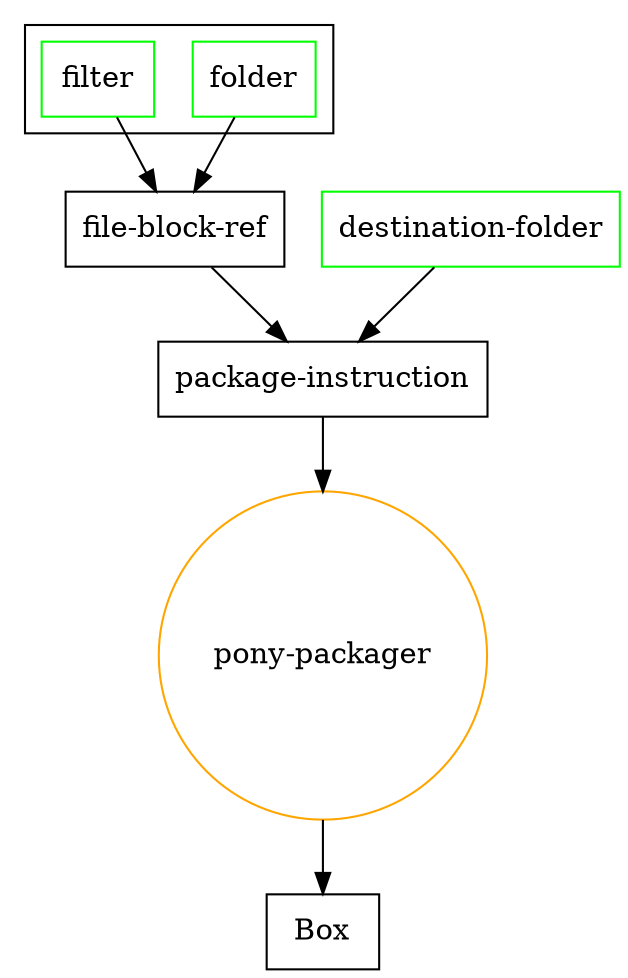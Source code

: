 digraph {
    edge [splines="polyline"]
    node [shape="box"]

    subgraph "cluster_File-Block-Ref" {
        folder [color=green];
        filter [color=green];
       
    } -> "file-block-ref" -> "package-instruction";
   
    "destination-folder" -> "package-instruction" -> "pony-packager" -> Box;
    "destination-folder" [color = green]
    "pony-packager" [shape="circle" color=orange]
}